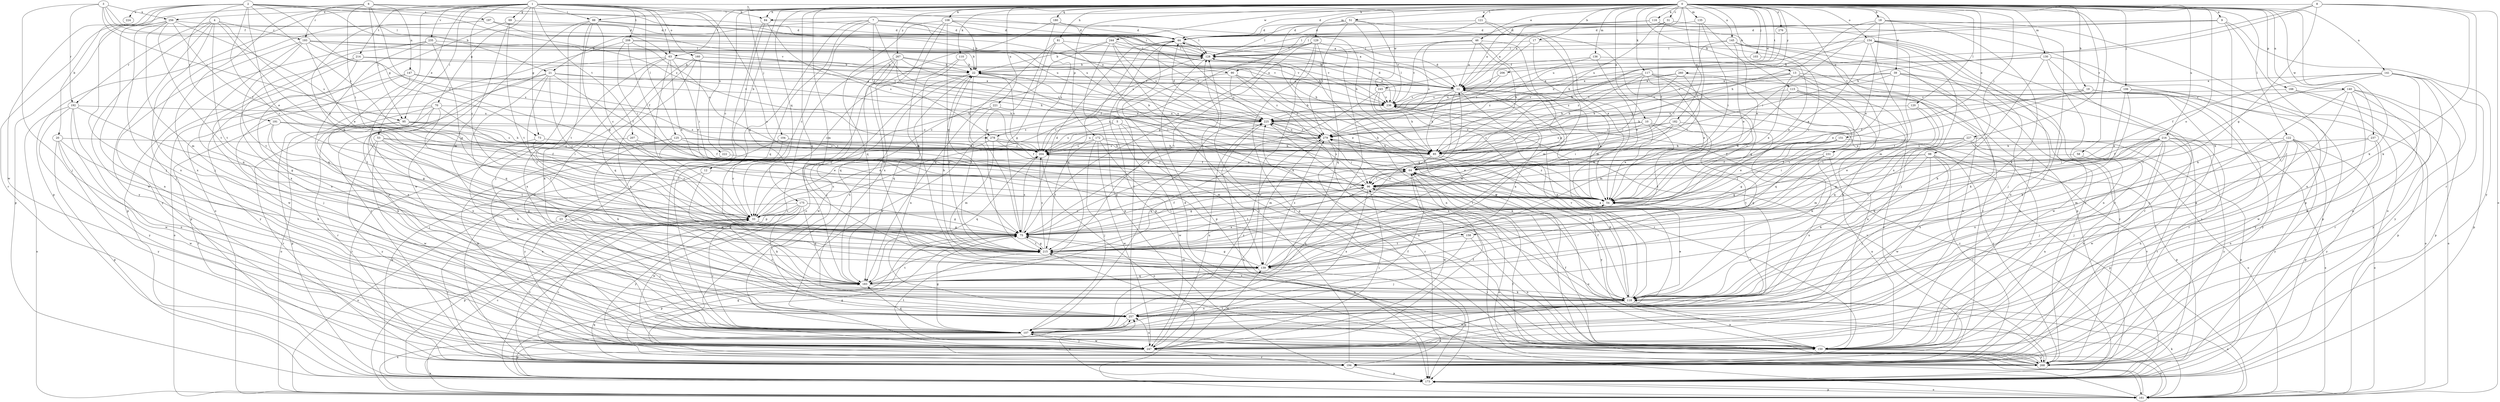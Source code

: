 strict digraph  {
0;
1;
2;
3;
4;
5;
6;
7;
8;
9;
10;
11;
12;
13;
17;
18;
19;
20;
21;
22;
23;
31;
33;
39;
44;
46;
51;
53;
54;
58;
63;
64;
69;
70;
73;
75;
81;
84;
85;
88;
90;
95;
96;
98;
103;
104;
106;
107;
108;
110;
115;
116;
117;
118;
120;
121;
122;
125;
128;
129;
130;
135;
136;
139;
140;
141;
145;
147;
150;
151;
154;
158;
160;
161;
166;
172;
173;
175;
180;
182;
183;
191;
192;
193;
194;
197;
204;
206;
207;
208;
214;
215;
216;
221;
222;
224;
225;
227;
231;
235;
236;
237;
244;
245;
247;
256;
257;
260;
267;
268;
276;
278;
279;
0 -> 9  [label=a];
0 -> 10  [label=a];
0 -> 11  [label=a];
0 -> 12  [label=b];
0 -> 13  [label=b];
0 -> 17  [label=b];
0 -> 18  [label=b];
0 -> 19  [label=b];
0 -> 23  [label=c];
0 -> 31  [label=c];
0 -> 39  [label=d];
0 -> 44  [label=d];
0 -> 46  [label=e];
0 -> 51  [label=e];
0 -> 58  [label=f];
0 -> 63  [label=f];
0 -> 81  [label=h];
0 -> 84  [label=h];
0 -> 88  [label=i];
0 -> 98  [label=j];
0 -> 103  [label=j];
0 -> 104  [label=j];
0 -> 106  [label=j];
0 -> 108  [label=k];
0 -> 110  [label=k];
0 -> 115  [label=k];
0 -> 116  [label=k];
0 -> 117  [label=k];
0 -> 118  [label=k];
0 -> 120  [label=l];
0 -> 121  [label=l];
0 -> 122  [label=l];
0 -> 129  [label=m];
0 -> 130  [label=m];
0 -> 135  [label=m];
0 -> 136  [label=m];
0 -> 139  [label=m];
0 -> 140  [label=n];
0 -> 141  [label=n];
0 -> 145  [label=n];
0 -> 151  [label=o];
0 -> 154  [label=o];
0 -> 158  [label=o];
0 -> 166  [label=p];
0 -> 172  [label=p];
0 -> 175  [label=q];
0 -> 180  [label=q];
0 -> 182  [label=q];
0 -> 183  [label=q];
0 -> 206  [label=t];
0 -> 216  [label=u];
0 -> 221  [label=u];
0 -> 227  [label=v];
0 -> 231  [label=v];
0 -> 237  [label=w];
0 -> 244  [label=w];
0 -> 245  [label=w];
0 -> 260  [label=y];
0 -> 267  [label=y];
0 -> 276  [label=z];
1 -> 33  [label=c];
1 -> 53  [label=e];
1 -> 63  [label=f];
1 -> 69  [label=g];
1 -> 70  [label=g];
1 -> 73  [label=g];
1 -> 88  [label=i];
1 -> 90  [label=i];
1 -> 95  [label=i];
1 -> 125  [label=l];
1 -> 158  [label=o];
1 -> 160  [label=o];
1 -> 173  [label=p];
1 -> 207  [label=t];
1 -> 208  [label=t];
1 -> 214  [label=t];
1 -> 215  [label=t];
1 -> 222  [label=u];
1 -> 235  [label=v];
1 -> 245  [label=w];
1 -> 256  [label=x];
2 -> 20  [label=b];
2 -> 21  [label=b];
2 -> 33  [label=c];
2 -> 54  [label=e];
2 -> 73  [label=g];
2 -> 107  [label=j];
2 -> 191  [label=r];
2 -> 197  [label=s];
2 -> 204  [label=s];
2 -> 224  [label=u];
2 -> 225  [label=u];
2 -> 247  [label=w];
2 -> 278  [label=z];
3 -> 63  [label=f];
3 -> 95  [label=i];
3 -> 107  [label=j];
3 -> 128  [label=l];
3 -> 192  [label=r];
3 -> 236  [label=v];
3 -> 256  [label=x];
4 -> 54  [label=e];
4 -> 75  [label=g];
4 -> 192  [label=r];
4 -> 193  [label=r];
4 -> 215  [label=t];
4 -> 247  [label=w];
4 -> 257  [label=x];
4 -> 268  [label=y];
5 -> 118  [label=k];
5 -> 139  [label=m];
5 -> 204  [label=s];
5 -> 247  [label=w];
5 -> 278  [label=z];
6 -> 11  [label=a];
6 -> 64  [label=f];
6 -> 84  [label=h];
6 -> 95  [label=i];
6 -> 96  [label=i];
6 -> 107  [label=j];
6 -> 147  [label=n];
6 -> 193  [label=r];
6 -> 194  [label=r];
7 -> 21  [label=b];
7 -> 33  [label=c];
7 -> 44  [label=d];
7 -> 54  [label=e];
7 -> 107  [label=j];
7 -> 183  [label=q];
7 -> 236  [label=v];
7 -> 278  [label=z];
7 -> 279  [label=z];
8 -> 75  [label=g];
8 -> 84  [label=h];
8 -> 85  [label=h];
8 -> 118  [label=k];
8 -> 161  [label=o];
8 -> 194  [label=r];
8 -> 225  [label=u];
9 -> 44  [label=d];
9 -> 118  [label=k];
9 -> 128  [label=l];
9 -> 150  [label=n];
9 -> 225  [label=u];
9 -> 268  [label=y];
10 -> 54  [label=e];
10 -> 64  [label=f];
10 -> 183  [label=q];
10 -> 204  [label=s];
10 -> 215  [label=t];
10 -> 279  [label=z];
11 -> 22  [label=b];
11 -> 44  [label=d];
11 -> 75  [label=g];
11 -> 85  [label=h];
11 -> 128  [label=l];
11 -> 139  [label=m];
11 -> 204  [label=s];
11 -> 236  [label=v];
12 -> 96  [label=i];
12 -> 183  [label=q];
12 -> 194  [label=r];
13 -> 11  [label=a];
13 -> 54  [label=e];
13 -> 85  [label=h];
13 -> 215  [label=t];
13 -> 247  [label=w];
13 -> 268  [label=y];
13 -> 279  [label=z];
17 -> 128  [label=l];
17 -> 139  [label=m];
17 -> 173  [label=p];
17 -> 204  [label=s];
18 -> 44  [label=d];
18 -> 54  [label=e];
18 -> 85  [label=h];
18 -> 96  [label=i];
18 -> 107  [label=j];
18 -> 118  [label=k];
18 -> 161  [label=o];
19 -> 54  [label=e];
19 -> 64  [label=f];
19 -> 161  [label=o];
19 -> 194  [label=r];
19 -> 236  [label=v];
19 -> 268  [label=y];
20 -> 118  [label=k];
20 -> 173  [label=p];
20 -> 204  [label=s];
20 -> 247  [label=w];
20 -> 268  [label=y];
21 -> 11  [label=a];
21 -> 33  [label=c];
21 -> 64  [label=f];
21 -> 85  [label=h];
21 -> 161  [label=o];
21 -> 183  [label=q];
21 -> 215  [label=t];
21 -> 257  [label=x];
22 -> 11  [label=a];
22 -> 96  [label=i];
22 -> 183  [label=q];
22 -> 204  [label=s];
22 -> 215  [label=t];
22 -> 247  [label=w];
22 -> 257  [label=x];
23 -> 75  [label=g];
23 -> 107  [label=j];
23 -> 194  [label=r];
31 -> 11  [label=a];
31 -> 44  [label=d];
31 -> 64  [label=f];
31 -> 85  [label=h];
31 -> 128  [label=l];
31 -> 173  [label=p];
33 -> 75  [label=g];
33 -> 173  [label=p];
33 -> 194  [label=r];
33 -> 204  [label=s];
39 -> 11  [label=a];
39 -> 54  [label=e];
39 -> 118  [label=k];
39 -> 204  [label=s];
39 -> 236  [label=v];
39 -> 247  [label=w];
39 -> 268  [label=y];
44 -> 128  [label=l];
44 -> 150  [label=n];
44 -> 173  [label=p];
44 -> 183  [label=q];
46 -> 11  [label=a];
46 -> 75  [label=g];
46 -> 85  [label=h];
46 -> 128  [label=l];
46 -> 139  [label=m];
46 -> 236  [label=v];
46 -> 279  [label=z];
51 -> 44  [label=d];
51 -> 54  [label=e];
51 -> 75  [label=g];
51 -> 128  [label=l];
51 -> 236  [label=v];
51 -> 268  [label=y];
51 -> 279  [label=z];
53 -> 64  [label=f];
53 -> 85  [label=h];
53 -> 183  [label=q];
53 -> 215  [label=t];
53 -> 247  [label=w];
53 -> 268  [label=y];
54 -> 11  [label=a];
54 -> 33  [label=c];
54 -> 279  [label=z];
58 -> 64  [label=f];
58 -> 150  [label=n];
63 -> 11  [label=a];
63 -> 22  [label=b];
63 -> 33  [label=c];
63 -> 54  [label=e];
63 -> 96  [label=i];
63 -> 118  [label=k];
63 -> 194  [label=r];
63 -> 236  [label=v];
63 -> 257  [label=x];
64 -> 96  [label=i];
64 -> 161  [label=o];
64 -> 204  [label=s];
64 -> 215  [label=t];
64 -> 247  [label=w];
69 -> 44  [label=d];
69 -> 139  [label=m];
69 -> 161  [label=o];
69 -> 215  [label=t];
70 -> 96  [label=i];
70 -> 161  [label=o];
70 -> 173  [label=p];
70 -> 194  [label=r];
70 -> 215  [label=t];
70 -> 225  [label=u];
70 -> 257  [label=x];
73 -> 33  [label=c];
73 -> 85  [label=h];
73 -> 118  [label=k];
75 -> 44  [label=d];
75 -> 64  [label=f];
75 -> 96  [label=i];
75 -> 150  [label=n];
75 -> 173  [label=p];
75 -> 204  [label=s];
75 -> 215  [label=t];
81 -> 75  [label=g];
81 -> 118  [label=k];
81 -> 128  [label=l];
81 -> 183  [label=q];
81 -> 204  [label=s];
84 -> 44  [label=d];
84 -> 75  [label=g];
84 -> 107  [label=j];
84 -> 204  [label=s];
85 -> 64  [label=f];
85 -> 75  [label=g];
85 -> 118  [label=k];
85 -> 268  [label=y];
88 -> 33  [label=c];
88 -> 44  [label=d];
88 -> 75  [label=g];
88 -> 107  [label=j];
88 -> 215  [label=t];
88 -> 225  [label=u];
88 -> 247  [label=w];
90 -> 11  [label=a];
90 -> 54  [label=e];
90 -> 225  [label=u];
90 -> 247  [label=w];
90 -> 279  [label=z];
95 -> 85  [label=h];
95 -> 107  [label=j];
95 -> 194  [label=r];
95 -> 204  [label=s];
95 -> 279  [label=z];
96 -> 54  [label=e];
96 -> 75  [label=g];
96 -> 161  [label=o];
96 -> 215  [label=t];
96 -> 225  [label=u];
96 -> 257  [label=x];
98 -> 64  [label=f];
98 -> 96  [label=i];
98 -> 107  [label=j];
98 -> 118  [label=k];
98 -> 173  [label=p];
98 -> 194  [label=r];
98 -> 247  [label=w];
103 -> 22  [label=b];
103 -> 54  [label=e];
104 -> 33  [label=c];
104 -> 85  [label=h];
104 -> 204  [label=s];
104 -> 268  [label=y];
106 -> 54  [label=e];
106 -> 85  [label=h];
106 -> 118  [label=k];
106 -> 194  [label=r];
106 -> 236  [label=v];
106 -> 268  [label=y];
107 -> 33  [label=c];
107 -> 64  [label=f];
107 -> 75  [label=g];
107 -> 150  [label=n];
107 -> 173  [label=p];
107 -> 183  [label=q];
107 -> 247  [label=w];
107 -> 279  [label=z];
108 -> 22  [label=b];
108 -> 44  [label=d];
108 -> 75  [label=g];
108 -> 85  [label=h];
108 -> 139  [label=m];
108 -> 183  [label=q];
108 -> 257  [label=x];
110 -> 22  [label=b];
110 -> 33  [label=c];
110 -> 150  [label=n];
115 -> 118  [label=k];
115 -> 139  [label=m];
115 -> 183  [label=q];
115 -> 194  [label=r];
115 -> 236  [label=v];
116 -> 11  [label=a];
116 -> 44  [label=d];
116 -> 173  [label=p];
116 -> 257  [label=x];
117 -> 11  [label=a];
117 -> 33  [label=c];
117 -> 54  [label=e];
117 -> 75  [label=g];
117 -> 85  [label=h];
117 -> 96  [label=i];
117 -> 215  [label=t];
117 -> 279  [label=z];
118 -> 11  [label=a];
118 -> 33  [label=c];
118 -> 54  [label=e];
118 -> 64  [label=f];
118 -> 150  [label=n];
118 -> 161  [label=o];
118 -> 215  [label=t];
118 -> 236  [label=v];
118 -> 247  [label=w];
118 -> 257  [label=x];
118 -> 279  [label=z];
120 -> 139  [label=m];
120 -> 183  [label=q];
120 -> 225  [label=u];
121 -> 44  [label=d];
121 -> 107  [label=j];
121 -> 118  [label=k];
121 -> 204  [label=s];
122 -> 107  [label=j];
122 -> 150  [label=n];
122 -> 161  [label=o];
122 -> 173  [label=p];
122 -> 204  [label=s];
122 -> 247  [label=w];
122 -> 257  [label=x];
122 -> 268  [label=y];
125 -> 54  [label=e];
125 -> 64  [label=f];
125 -> 85  [label=h];
125 -> 118  [label=k];
125 -> 204  [label=s];
125 -> 247  [label=w];
128 -> 22  [label=b];
128 -> 150  [label=n];
128 -> 173  [label=p];
129 -> 33  [label=c];
129 -> 107  [label=j];
129 -> 128  [label=l];
129 -> 173  [label=p];
129 -> 183  [label=q];
129 -> 215  [label=t];
129 -> 247  [label=w];
130 -> 22  [label=b];
130 -> 118  [label=k];
130 -> 150  [label=n];
130 -> 173  [label=p];
130 -> 194  [label=r];
130 -> 225  [label=u];
135 -> 44  [label=d];
135 -> 54  [label=e];
135 -> 64  [label=f];
135 -> 96  [label=i];
136 -> 54  [label=e];
136 -> 194  [label=r];
136 -> 279  [label=z];
136 -> 90  [label=f];
139 -> 11  [label=a];
139 -> 22  [label=b];
139 -> 75  [label=g];
139 -> 173  [label=p];
139 -> 183  [label=q];
139 -> 279  [label=z];
140 -> 107  [label=j];
140 -> 173  [label=p];
140 -> 194  [label=r];
140 -> 236  [label=v];
140 -> 247  [label=w];
140 -> 257  [label=x];
140 -> 268  [label=y];
141 -> 11  [label=a];
141 -> 64  [label=f];
141 -> 150  [label=n];
141 -> 173  [label=p];
141 -> 215  [label=t];
141 -> 247  [label=w];
141 -> 268  [label=y];
145 -> 33  [label=c];
145 -> 54  [label=e];
145 -> 96  [label=i];
145 -> 107  [label=j];
145 -> 128  [label=l];
145 -> 268  [label=y];
147 -> 11  [label=a];
147 -> 85  [label=h];
147 -> 107  [label=j];
147 -> 215  [label=t];
147 -> 236  [label=v];
147 -> 268  [label=y];
150 -> 128  [label=l];
150 -> 161  [label=o];
150 -> 225  [label=u];
150 -> 268  [label=y];
151 -> 54  [label=e];
151 -> 75  [label=g];
151 -> 85  [label=h];
151 -> 96  [label=i];
151 -> 173  [label=p];
154 -> 54  [label=e];
154 -> 85  [label=h];
154 -> 107  [label=j];
154 -> 128  [label=l];
154 -> 139  [label=m];
154 -> 150  [label=n];
154 -> 194  [label=r];
154 -> 215  [label=t];
158 -> 107  [label=j];
158 -> 150  [label=n];
158 -> 215  [label=t];
160 -> 22  [label=b];
160 -> 54  [label=e];
160 -> 85  [label=h];
160 -> 107  [label=j];
160 -> 183  [label=q];
160 -> 257  [label=x];
161 -> 64  [label=f];
161 -> 96  [label=i];
161 -> 118  [label=k];
161 -> 173  [label=p];
161 -> 236  [label=v];
161 -> 257  [label=x];
166 -> 161  [label=o];
166 -> 173  [label=p];
166 -> 236  [label=v];
172 -> 54  [label=e];
172 -> 85  [label=h];
172 -> 107  [label=j];
172 -> 150  [label=n];
172 -> 204  [label=s];
172 -> 215  [label=t];
172 -> 247  [label=w];
173 -> 33  [label=c];
173 -> 161  [label=o];
173 -> 236  [label=v];
173 -> 257  [label=x];
175 -> 33  [label=c];
175 -> 75  [label=g];
175 -> 118  [label=k];
175 -> 161  [label=o];
175 -> 183  [label=q];
175 -> 247  [label=w];
175 -> 268  [label=y];
180 -> 44  [label=d];
180 -> 75  [label=g];
180 -> 128  [label=l];
180 -> 161  [label=o];
182 -> 64  [label=f];
182 -> 96  [label=i];
182 -> 118  [label=k];
182 -> 204  [label=s];
182 -> 268  [label=y];
182 -> 279  [label=z];
183 -> 11  [label=a];
183 -> 118  [label=k];
183 -> 215  [label=t];
191 -> 75  [label=g];
191 -> 96  [label=i];
191 -> 118  [label=k];
191 -> 194  [label=r];
191 -> 279  [label=z];
192 -> 75  [label=g];
192 -> 150  [label=n];
192 -> 161  [label=o];
192 -> 225  [label=u];
192 -> 247  [label=w];
192 -> 268  [label=y];
193 -> 22  [label=b];
193 -> 54  [label=e];
193 -> 128  [label=l];
193 -> 183  [label=q];
193 -> 204  [label=s];
193 -> 215  [label=t];
193 -> 236  [label=v];
193 -> 268  [label=y];
194 -> 33  [label=c];
194 -> 75  [label=g];
194 -> 128  [label=l];
194 -> 173  [label=p];
194 -> 183  [label=q];
197 -> 11  [label=a];
197 -> 44  [label=d];
197 -> 75  [label=g];
197 -> 107  [label=j];
197 -> 225  [label=u];
204 -> 64  [label=f];
204 -> 161  [label=o];
204 -> 183  [label=q];
204 -> 225  [label=u];
206 -> 11  [label=a];
206 -> 225  [label=u];
207 -> 54  [label=e];
207 -> 194  [label=r];
207 -> 204  [label=s];
208 -> 64  [label=f];
208 -> 96  [label=i];
208 -> 128  [label=l];
208 -> 150  [label=n];
208 -> 204  [label=s];
208 -> 236  [label=v];
214 -> 22  [label=b];
214 -> 173  [label=p];
214 -> 236  [label=v];
214 -> 247  [label=w];
214 -> 257  [label=x];
215 -> 22  [label=b];
215 -> 54  [label=e];
215 -> 75  [label=g];
215 -> 139  [label=m];
215 -> 204  [label=s];
216 -> 64  [label=f];
216 -> 85  [label=h];
216 -> 96  [label=i];
216 -> 107  [label=j];
216 -> 150  [label=n];
216 -> 161  [label=o];
216 -> 183  [label=q];
216 -> 194  [label=r];
216 -> 215  [label=t];
216 -> 257  [label=x];
216 -> 268  [label=y];
221 -> 33  [label=c];
221 -> 215  [label=t];
221 -> 225  [label=u];
222 -> 64  [label=f];
222 -> 150  [label=n];
225 -> 44  [label=d];
225 -> 85  [label=h];
225 -> 107  [label=j];
225 -> 118  [label=k];
225 -> 161  [label=o];
225 -> 279  [label=z];
227 -> 54  [label=e];
227 -> 64  [label=f];
227 -> 85  [label=h];
227 -> 139  [label=m];
227 -> 150  [label=n];
227 -> 161  [label=o];
227 -> 173  [label=p];
231 -> 64  [label=f];
231 -> 75  [label=g];
231 -> 150  [label=n];
231 -> 215  [label=t];
231 -> 257  [label=x];
235 -> 75  [label=g];
235 -> 128  [label=l];
235 -> 173  [label=p];
235 -> 183  [label=q];
235 -> 236  [label=v];
235 -> 257  [label=x];
236 -> 44  [label=d];
236 -> 225  [label=u];
237 -> 85  [label=h];
237 -> 139  [label=m];
237 -> 150  [label=n];
237 -> 268  [label=y];
244 -> 22  [label=b];
244 -> 33  [label=c];
244 -> 85  [label=h];
244 -> 128  [label=l];
244 -> 150  [label=n];
244 -> 173  [label=p];
244 -> 225  [label=u];
245 -> 75  [label=g];
245 -> 85  [label=h];
245 -> 150  [label=n];
245 -> 194  [label=r];
245 -> 236  [label=v];
247 -> 64  [label=f];
247 -> 96  [label=i];
247 -> 107  [label=j];
247 -> 139  [label=m];
247 -> 161  [label=o];
247 -> 194  [label=r];
247 -> 215  [label=t];
247 -> 225  [label=u];
247 -> 257  [label=x];
256 -> 44  [label=d];
256 -> 64  [label=f];
256 -> 139  [label=m];
256 -> 150  [label=n];
256 -> 173  [label=p];
256 -> 204  [label=s];
256 -> 215  [label=t];
256 -> 257  [label=x];
257 -> 11  [label=a];
257 -> 54  [label=e];
257 -> 107  [label=j];
257 -> 128  [label=l];
260 -> 11  [label=a];
260 -> 85  [label=h];
260 -> 96  [label=i];
260 -> 150  [label=n];
260 -> 279  [label=z];
267 -> 22  [label=b];
267 -> 64  [label=f];
267 -> 85  [label=h];
267 -> 107  [label=j];
267 -> 139  [label=m];
267 -> 173  [label=p];
267 -> 183  [label=q];
267 -> 279  [label=z];
268 -> 44  [label=d];
268 -> 64  [label=f];
268 -> 75  [label=g];
268 -> 128  [label=l];
268 -> 215  [label=t];
268 -> 236  [label=v];
276 -> 225  [label=u];
278 -> 64  [label=f];
278 -> 85  [label=h];
278 -> 96  [label=i];
278 -> 139  [label=m];
278 -> 173  [label=p];
279 -> 22  [label=b];
279 -> 85  [label=h];
279 -> 96  [label=i];
279 -> 139  [label=m];
279 -> 183  [label=q];
279 -> 194  [label=r];
279 -> 204  [label=s];
279 -> 225  [label=u];
}
